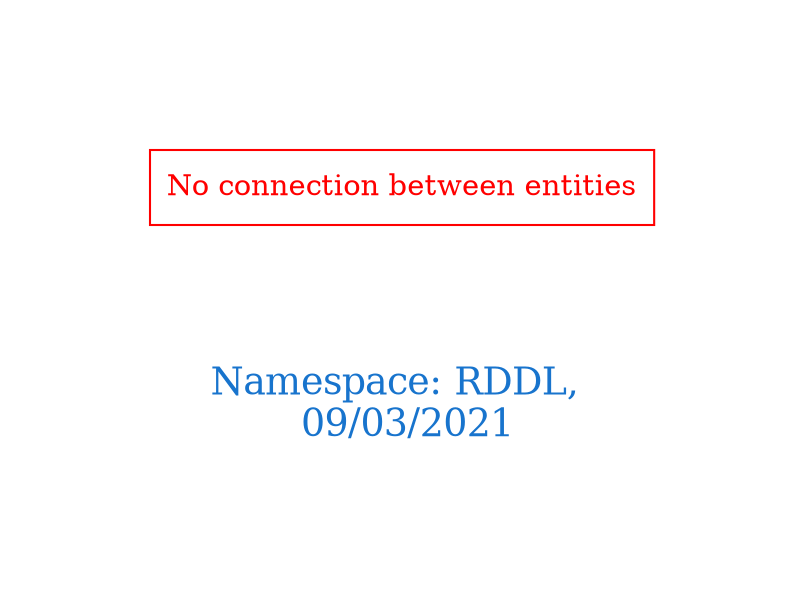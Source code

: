 digraph OGIT_ontology {
 graph [ rankdir= LR,pad=1 
fontsize = 18,
fontcolor= dodgerblue3,label = "\n\n\nNamespace: RDDL, \n 09/03/2021"];
node[shape=polygon];
edge [  color="gray81"];

"No connection between entities" [fontcolor = "red",color="red", shape="polygon"]
}
